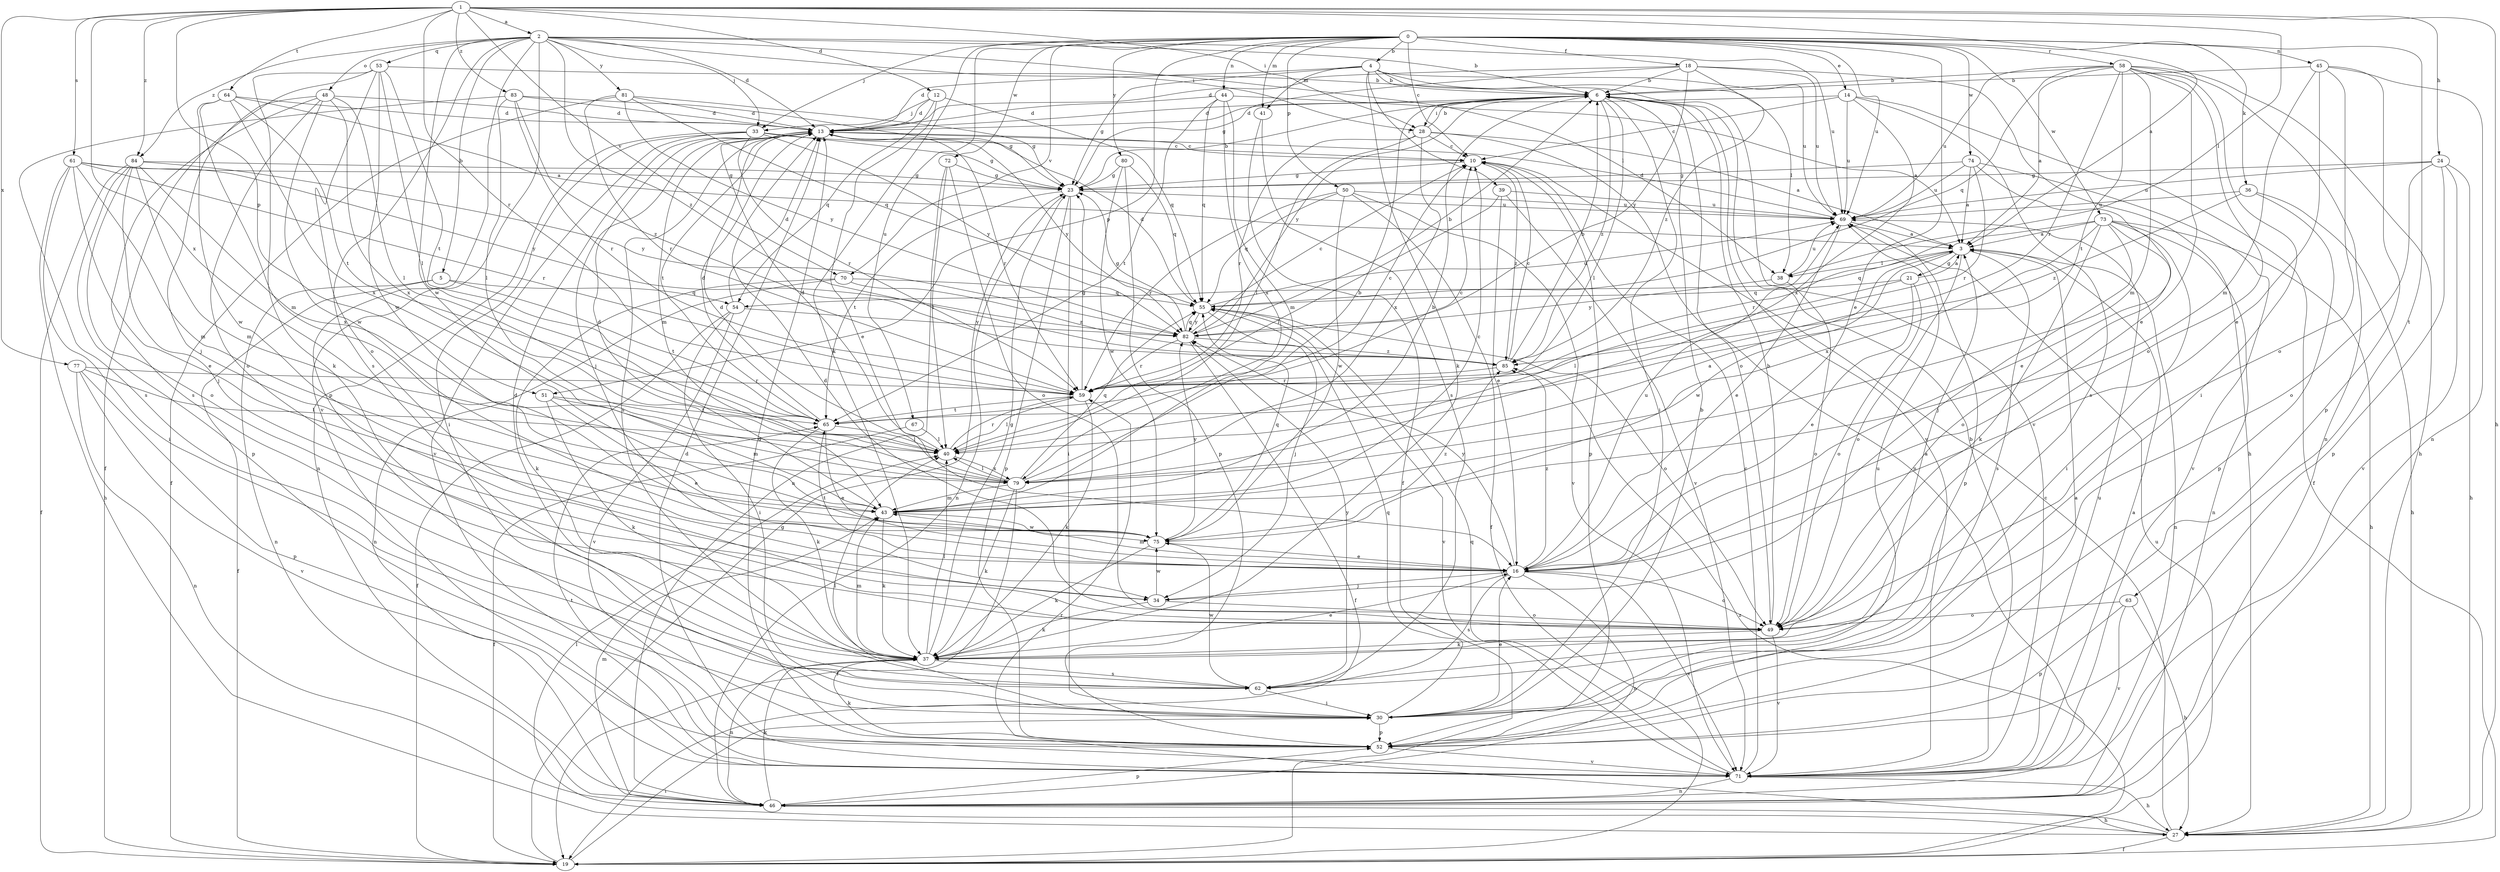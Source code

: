 strict digraph  {
0;
1;
2;
3;
4;
5;
6;
10;
12;
13;
14;
16;
18;
19;
21;
23;
24;
27;
28;
30;
33;
34;
36;
37;
38;
39;
40;
41;
43;
44;
45;
46;
48;
49;
50;
51;
52;
53;
54;
55;
58;
59;
61;
62;
63;
64;
65;
67;
69;
70;
71;
72;
73;
74;
75;
77;
79;
80;
81;
82;
83;
84;
85;
0 -> 4  [label=b];
0 -> 10  [label=c];
0 -> 14  [label=e];
0 -> 16  [label=e];
0 -> 18  [label=f];
0 -> 33  [label=j];
0 -> 36  [label=k];
0 -> 37  [label=k];
0 -> 41  [label=m];
0 -> 44  [label=n];
0 -> 45  [label=n];
0 -> 50  [label=p];
0 -> 51  [label=p];
0 -> 58  [label=r];
0 -> 63  [label=t];
0 -> 67  [label=u];
0 -> 69  [label=u];
0 -> 70  [label=v];
0 -> 72  [label=w];
0 -> 73  [label=w];
0 -> 74  [label=w];
0 -> 80  [label=y];
1 -> 2  [label=a];
1 -> 3  [label=a];
1 -> 12  [label=d];
1 -> 24  [label=h];
1 -> 27  [label=h];
1 -> 28  [label=i];
1 -> 38  [label=l];
1 -> 51  [label=p];
1 -> 59  [label=r];
1 -> 61  [label=s];
1 -> 64  [label=t];
1 -> 70  [label=v];
1 -> 77  [label=x];
1 -> 79  [label=x];
1 -> 83  [label=z];
1 -> 84  [label=z];
2 -> 5  [label=b];
2 -> 6  [label=b];
2 -> 13  [label=d];
2 -> 28  [label=i];
2 -> 33  [label=j];
2 -> 38  [label=l];
2 -> 48  [label=o];
2 -> 52  [label=p];
2 -> 53  [label=q];
2 -> 62  [label=s];
2 -> 69  [label=u];
2 -> 71  [label=v];
2 -> 75  [label=w];
2 -> 81  [label=y];
2 -> 84  [label=z];
2 -> 85  [label=z];
3 -> 21  [label=g];
3 -> 38  [label=l];
3 -> 46  [label=n];
3 -> 49  [label=o];
3 -> 54  [label=q];
3 -> 62  [label=s];
3 -> 75  [label=w];
4 -> 6  [label=b];
4 -> 13  [label=d];
4 -> 23  [label=g];
4 -> 37  [label=k];
4 -> 38  [label=l];
4 -> 39  [label=l];
4 -> 41  [label=m];
4 -> 69  [label=u];
4 -> 71  [label=v];
5 -> 19  [label=f];
5 -> 46  [label=n];
5 -> 54  [label=q];
5 -> 65  [label=t];
6 -> 13  [label=d];
6 -> 28  [label=i];
6 -> 30  [label=i];
6 -> 40  [label=l];
6 -> 49  [label=o];
6 -> 71  [label=v];
6 -> 82  [label=y];
6 -> 85  [label=z];
10 -> 23  [label=g];
10 -> 52  [label=p];
10 -> 85  [label=z];
12 -> 13  [label=d];
12 -> 16  [label=e];
12 -> 33  [label=j];
12 -> 54  [label=q];
12 -> 55  [label=q];
13 -> 10  [label=c];
13 -> 34  [label=j];
13 -> 43  [label=m];
13 -> 59  [label=r];
13 -> 62  [label=s];
13 -> 65  [label=t];
13 -> 82  [label=y];
14 -> 10  [label=c];
14 -> 13  [label=d];
14 -> 19  [label=f];
14 -> 62  [label=s];
14 -> 69  [label=u];
14 -> 79  [label=x];
16 -> 34  [label=j];
16 -> 43  [label=m];
16 -> 46  [label=n];
16 -> 49  [label=o];
16 -> 62  [label=s];
16 -> 65  [label=t];
16 -> 69  [label=u];
16 -> 71  [label=v];
16 -> 82  [label=y];
16 -> 85  [label=z];
18 -> 6  [label=b];
18 -> 13  [label=d];
18 -> 23  [label=g];
18 -> 27  [label=h];
18 -> 69  [label=u];
18 -> 82  [label=y];
18 -> 85  [label=z];
19 -> 23  [label=g];
19 -> 30  [label=i];
19 -> 69  [label=u];
19 -> 85  [label=z];
21 -> 3  [label=a];
21 -> 16  [label=e];
21 -> 40  [label=l];
21 -> 49  [label=o];
21 -> 55  [label=q];
23 -> 6  [label=b];
23 -> 30  [label=i];
23 -> 46  [label=n];
23 -> 52  [label=p];
23 -> 65  [label=t];
23 -> 69  [label=u];
24 -> 23  [label=g];
24 -> 27  [label=h];
24 -> 49  [label=o];
24 -> 52  [label=p];
24 -> 69  [label=u];
24 -> 71  [label=v];
27 -> 10  [label=c];
27 -> 19  [label=f];
27 -> 40  [label=l];
27 -> 59  [label=r];
28 -> 3  [label=a];
28 -> 6  [label=b];
28 -> 10  [label=c];
28 -> 40  [label=l];
28 -> 46  [label=n];
28 -> 59  [label=r];
28 -> 79  [label=x];
30 -> 6  [label=b];
30 -> 16  [label=e];
30 -> 40  [label=l];
30 -> 52  [label=p];
30 -> 55  [label=q];
30 -> 69  [label=u];
33 -> 10  [label=c];
33 -> 23  [label=g];
33 -> 30  [label=i];
33 -> 46  [label=n];
33 -> 59  [label=r];
33 -> 71  [label=v];
33 -> 82  [label=y];
34 -> 37  [label=k];
34 -> 49  [label=o];
34 -> 75  [label=w];
36 -> 27  [label=h];
36 -> 52  [label=p];
36 -> 69  [label=u];
36 -> 85  [label=z];
37 -> 3  [label=a];
37 -> 13  [label=d];
37 -> 16  [label=e];
37 -> 23  [label=g];
37 -> 40  [label=l];
37 -> 43  [label=m];
37 -> 46  [label=n];
37 -> 62  [label=s];
38 -> 49  [label=o];
38 -> 69  [label=u];
38 -> 82  [label=y];
39 -> 16  [label=e];
39 -> 40  [label=l];
39 -> 69  [label=u];
39 -> 71  [label=v];
40 -> 13  [label=d];
40 -> 59  [label=r];
40 -> 79  [label=x];
41 -> 19  [label=f];
41 -> 62  [label=s];
43 -> 6  [label=b];
43 -> 10  [label=c];
43 -> 13  [label=d];
43 -> 37  [label=k];
43 -> 75  [label=w];
44 -> 3  [label=a];
44 -> 13  [label=d];
44 -> 43  [label=m];
44 -> 55  [label=q];
44 -> 65  [label=t];
44 -> 79  [label=x];
45 -> 6  [label=b];
45 -> 16  [label=e];
45 -> 43  [label=m];
45 -> 46  [label=n];
45 -> 49  [label=o];
45 -> 52  [label=p];
46 -> 27  [label=h];
46 -> 37  [label=k];
46 -> 43  [label=m];
46 -> 52  [label=p];
48 -> 13  [label=d];
48 -> 34  [label=j];
48 -> 40  [label=l];
48 -> 49  [label=o];
48 -> 62  [label=s];
48 -> 75  [label=w];
48 -> 79  [label=x];
49 -> 6  [label=b];
49 -> 13  [label=d];
49 -> 37  [label=k];
49 -> 71  [label=v];
50 -> 19  [label=f];
50 -> 55  [label=q];
50 -> 59  [label=r];
50 -> 69  [label=u];
50 -> 71  [label=v];
50 -> 75  [label=w];
51 -> 16  [label=e];
51 -> 37  [label=k];
51 -> 43  [label=m];
51 -> 65  [label=t];
52 -> 3  [label=a];
52 -> 13  [label=d];
52 -> 37  [label=k];
52 -> 71  [label=v];
53 -> 6  [label=b];
53 -> 19  [label=f];
53 -> 37  [label=k];
53 -> 40  [label=l];
53 -> 49  [label=o];
53 -> 65  [label=t];
53 -> 75  [label=w];
54 -> 13  [label=d];
54 -> 19  [label=f];
54 -> 30  [label=i];
54 -> 71  [label=v];
54 -> 82  [label=y];
55 -> 13  [label=d];
55 -> 34  [label=j];
55 -> 49  [label=o];
55 -> 69  [label=u];
55 -> 71  [label=v];
55 -> 82  [label=y];
58 -> 3  [label=a];
58 -> 6  [label=b];
58 -> 16  [label=e];
58 -> 27  [label=h];
58 -> 30  [label=i];
58 -> 43  [label=m];
58 -> 46  [label=n];
58 -> 49  [label=o];
58 -> 55  [label=q];
58 -> 59  [label=r];
58 -> 65  [label=t];
58 -> 69  [label=u];
59 -> 10  [label=c];
59 -> 23  [label=g];
59 -> 37  [label=k];
59 -> 40  [label=l];
59 -> 65  [label=t];
61 -> 16  [label=e];
61 -> 23  [label=g];
61 -> 27  [label=h];
61 -> 30  [label=i];
61 -> 43  [label=m];
61 -> 59  [label=r];
61 -> 82  [label=y];
62 -> 30  [label=i];
62 -> 75  [label=w];
62 -> 82  [label=y];
63 -> 27  [label=h];
63 -> 49  [label=o];
63 -> 52  [label=p];
63 -> 71  [label=v];
64 -> 3  [label=a];
64 -> 13  [label=d];
64 -> 43  [label=m];
64 -> 65  [label=t];
64 -> 75  [label=w];
64 -> 79  [label=x];
65 -> 10  [label=c];
65 -> 13  [label=d];
65 -> 16  [label=e];
65 -> 37  [label=k];
65 -> 40  [label=l];
67 -> 19  [label=f];
67 -> 40  [label=l];
69 -> 3  [label=a];
69 -> 13  [label=d];
69 -> 16  [label=e];
69 -> 52  [label=p];
70 -> 37  [label=k];
70 -> 46  [label=n];
70 -> 55  [label=q];
70 -> 85  [label=z];
71 -> 3  [label=a];
71 -> 6  [label=b];
71 -> 10  [label=c];
71 -> 13  [label=d];
71 -> 27  [label=h];
71 -> 46  [label=n];
71 -> 55  [label=q];
71 -> 65  [label=t];
71 -> 69  [label=u];
72 -> 23  [label=g];
72 -> 40  [label=l];
72 -> 46  [label=n];
72 -> 49  [label=o];
73 -> 3  [label=a];
73 -> 27  [label=h];
73 -> 30  [label=i];
73 -> 34  [label=j];
73 -> 37  [label=k];
73 -> 46  [label=n];
73 -> 49  [label=o];
73 -> 59  [label=r];
73 -> 79  [label=x];
74 -> 3  [label=a];
74 -> 16  [label=e];
74 -> 23  [label=g];
74 -> 59  [label=r];
74 -> 69  [label=u];
74 -> 71  [label=v];
75 -> 16  [label=e];
75 -> 37  [label=k];
75 -> 55  [label=q];
75 -> 82  [label=y];
75 -> 85  [label=z];
77 -> 40  [label=l];
77 -> 46  [label=n];
77 -> 52  [label=p];
77 -> 59  [label=r];
77 -> 71  [label=v];
79 -> 3  [label=a];
79 -> 6  [label=b];
79 -> 13  [label=d];
79 -> 19  [label=f];
79 -> 37  [label=k];
79 -> 40  [label=l];
79 -> 43  [label=m];
79 -> 55  [label=q];
80 -> 23  [label=g];
80 -> 52  [label=p];
80 -> 55  [label=q];
80 -> 75  [label=w];
81 -> 13  [label=d];
81 -> 19  [label=f];
81 -> 23  [label=g];
81 -> 55  [label=q];
81 -> 59  [label=r];
81 -> 82  [label=y];
82 -> 6  [label=b];
82 -> 10  [label=c];
82 -> 19  [label=f];
82 -> 23  [label=g];
82 -> 55  [label=q];
82 -> 59  [label=r];
82 -> 85  [label=z];
83 -> 13  [label=d];
83 -> 23  [label=g];
83 -> 40  [label=l];
83 -> 59  [label=r];
83 -> 62  [label=s];
83 -> 85  [label=z];
84 -> 19  [label=f];
84 -> 23  [label=g];
84 -> 34  [label=j];
84 -> 43  [label=m];
84 -> 49  [label=o];
84 -> 52  [label=p];
84 -> 79  [label=x];
84 -> 82  [label=y];
85 -> 6  [label=b];
85 -> 10  [label=c];
85 -> 59  [label=r];
}
